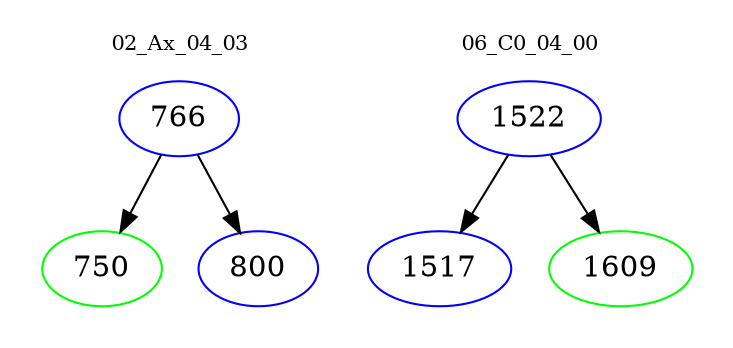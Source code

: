 digraph{
subgraph cluster_0 {
color = white
label = "02_Ax_04_03";
fontsize=10;
T0_766 [label="766", color="blue"]
T0_766 -> T0_750 [color="black"]
T0_750 [label="750", color="green"]
T0_766 -> T0_800 [color="black"]
T0_800 [label="800", color="blue"]
}
subgraph cluster_1 {
color = white
label = "06_C0_04_00";
fontsize=10;
T1_1522 [label="1522", color="blue"]
T1_1522 -> T1_1517 [color="black"]
T1_1517 [label="1517", color="blue"]
T1_1522 -> T1_1609 [color="black"]
T1_1609 [label="1609", color="green"]
}
}

